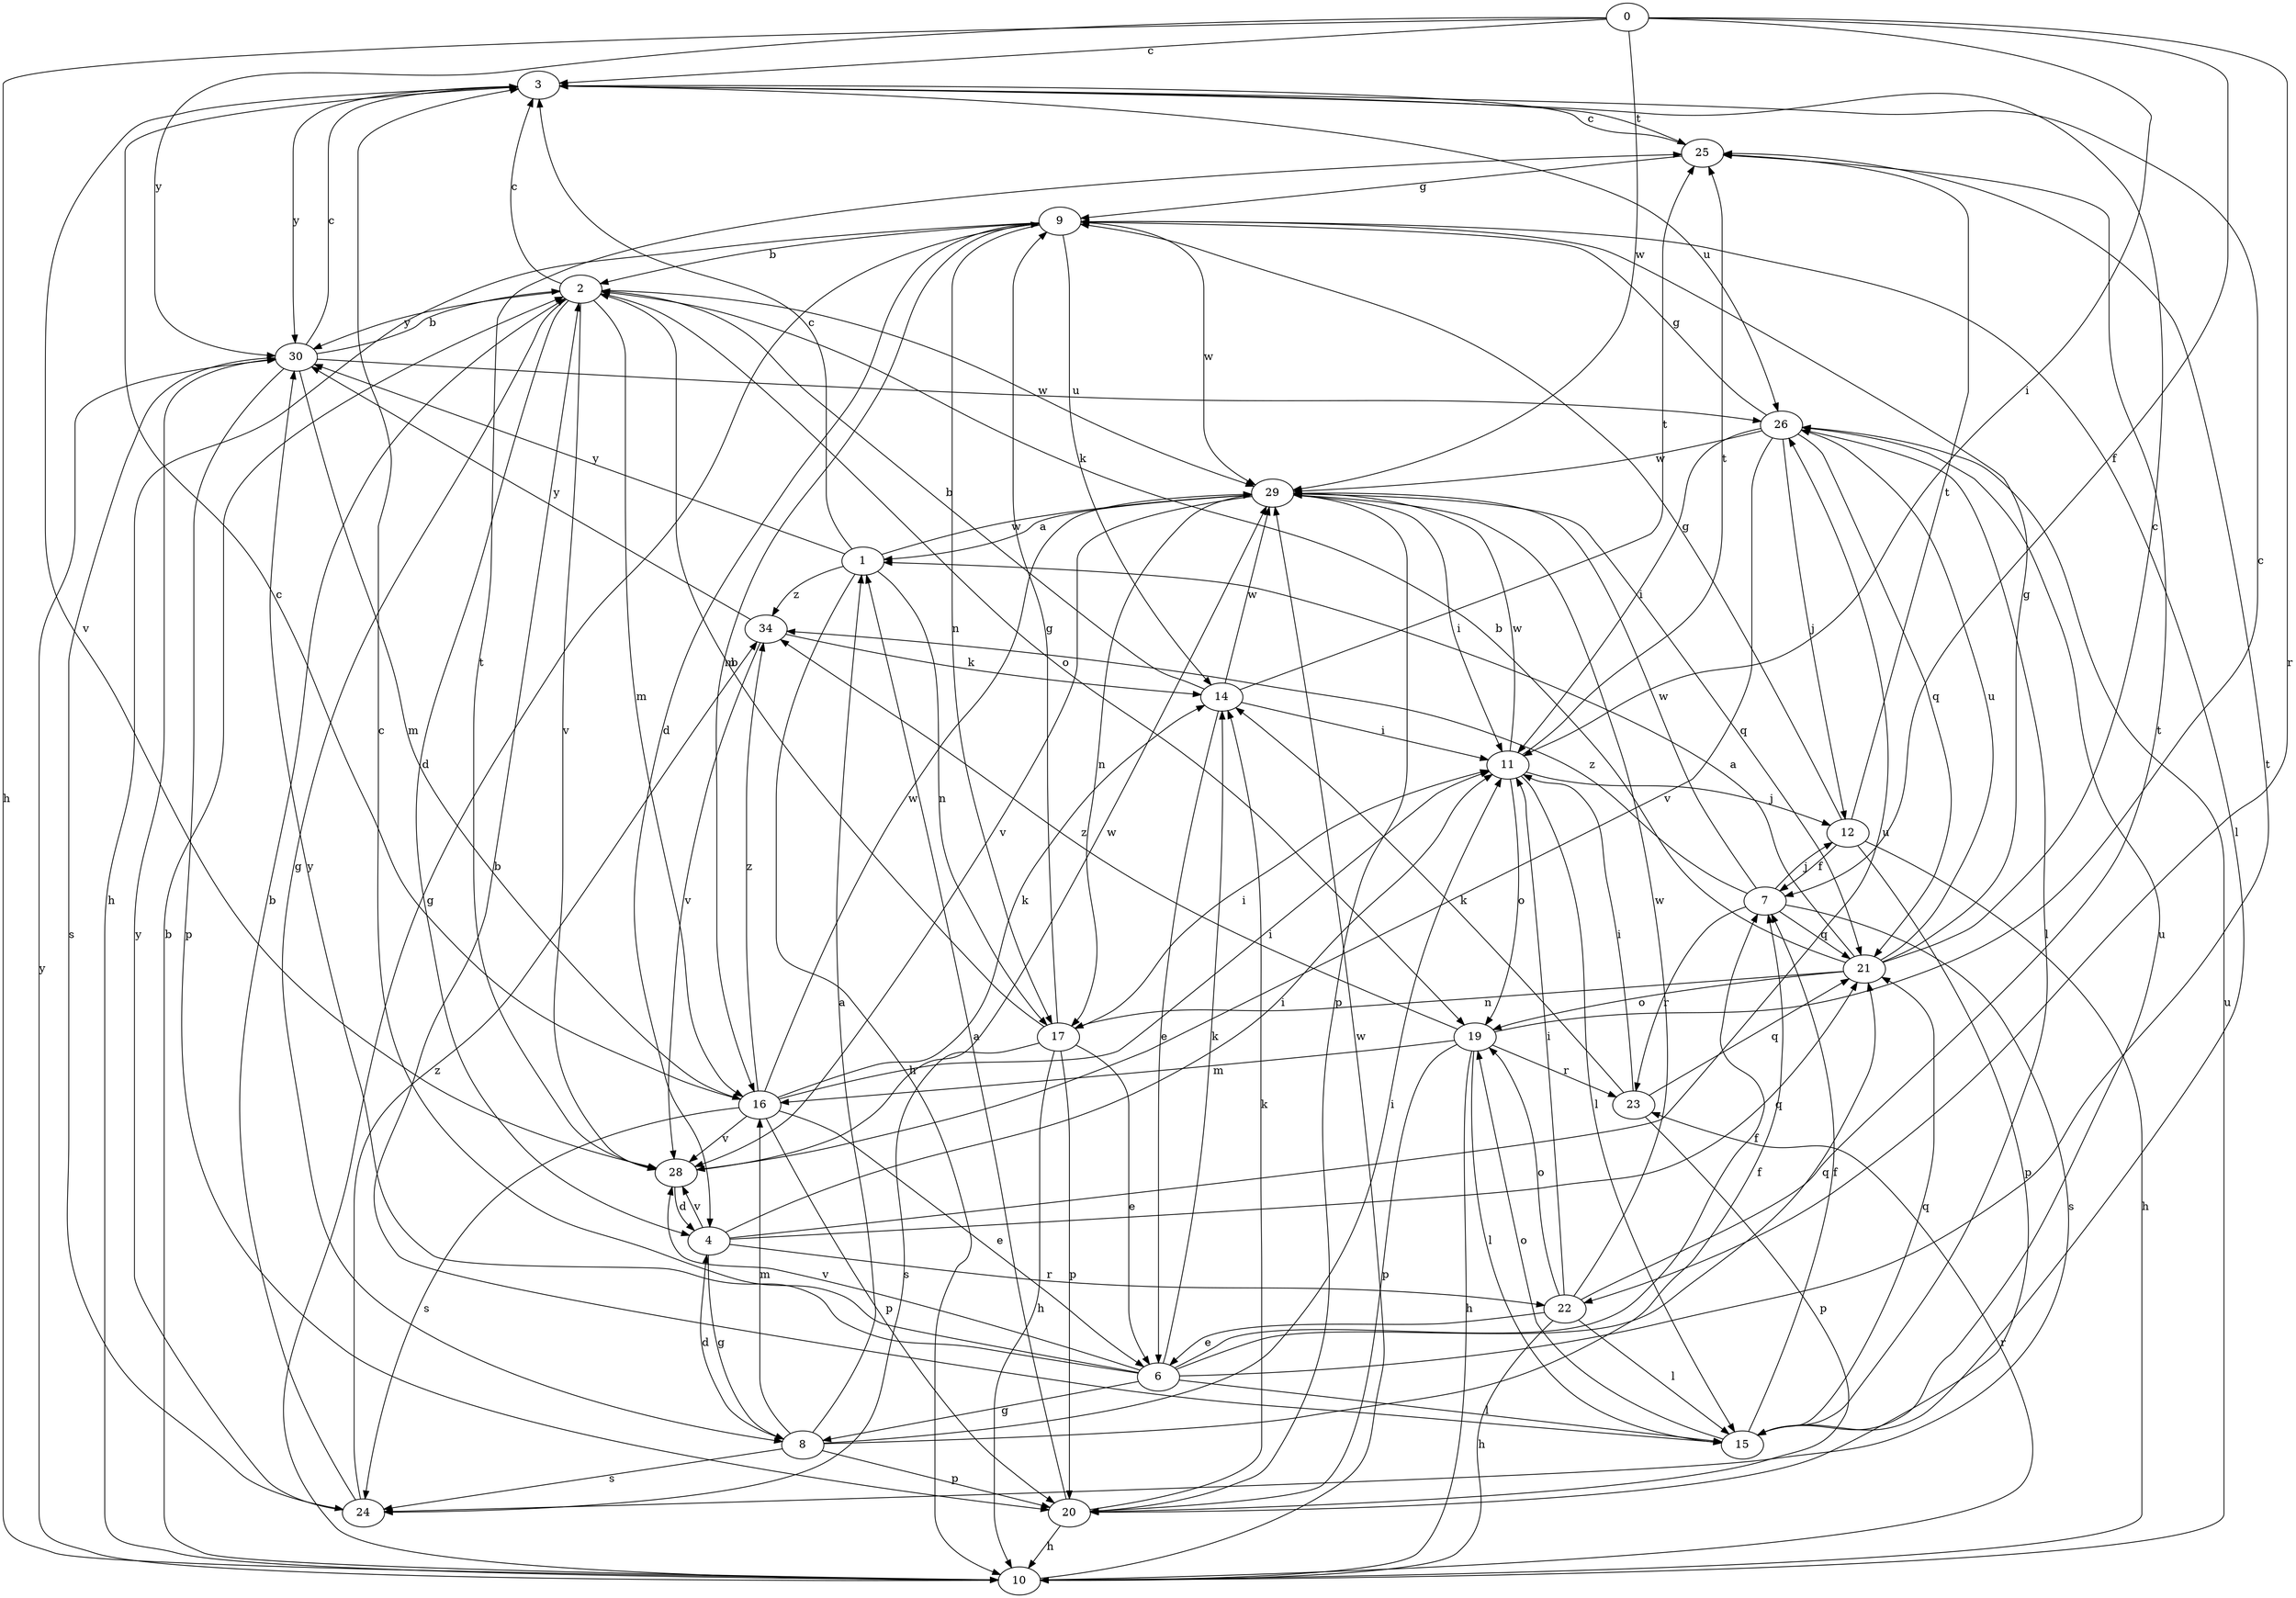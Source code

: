 strict digraph  {
0;
1;
2;
3;
4;
6;
7;
8;
9;
10;
11;
12;
14;
15;
16;
17;
19;
20;
21;
22;
23;
24;
25;
26;
28;
29;
30;
34;
0 -> 3  [label=c];
0 -> 7  [label=f];
0 -> 10  [label=h];
0 -> 11  [label=i];
0 -> 22  [label=r];
0 -> 29  [label=w];
0 -> 30  [label=y];
1 -> 3  [label=c];
1 -> 10  [label=h];
1 -> 17  [label=n];
1 -> 29  [label=w];
1 -> 30  [label=y];
1 -> 34  [label=z];
2 -> 3  [label=c];
2 -> 4  [label=d];
2 -> 8  [label=g];
2 -> 16  [label=m];
2 -> 19  [label=o];
2 -> 28  [label=v];
2 -> 29  [label=w];
2 -> 30  [label=y];
3 -> 25  [label=t];
3 -> 26  [label=u];
3 -> 28  [label=v];
3 -> 30  [label=y];
4 -> 8  [label=g];
4 -> 11  [label=i];
4 -> 21  [label=q];
4 -> 22  [label=r];
4 -> 26  [label=u];
4 -> 28  [label=v];
6 -> 3  [label=c];
6 -> 7  [label=f];
6 -> 8  [label=g];
6 -> 14  [label=k];
6 -> 15  [label=l];
6 -> 21  [label=q];
6 -> 25  [label=t];
6 -> 28  [label=v];
6 -> 30  [label=y];
7 -> 12  [label=j];
7 -> 21  [label=q];
7 -> 23  [label=r];
7 -> 24  [label=s];
7 -> 29  [label=w];
7 -> 34  [label=z];
8 -> 1  [label=a];
8 -> 4  [label=d];
8 -> 7  [label=f];
8 -> 11  [label=i];
8 -> 16  [label=m];
8 -> 20  [label=p];
8 -> 24  [label=s];
9 -> 2  [label=b];
9 -> 4  [label=d];
9 -> 10  [label=h];
9 -> 14  [label=k];
9 -> 15  [label=l];
9 -> 16  [label=m];
9 -> 17  [label=n];
9 -> 29  [label=w];
10 -> 2  [label=b];
10 -> 9  [label=g];
10 -> 23  [label=r];
10 -> 26  [label=u];
10 -> 29  [label=w];
10 -> 30  [label=y];
11 -> 12  [label=j];
11 -> 15  [label=l];
11 -> 19  [label=o];
11 -> 25  [label=t];
11 -> 29  [label=w];
12 -> 7  [label=f];
12 -> 9  [label=g];
12 -> 10  [label=h];
12 -> 20  [label=p];
12 -> 25  [label=t];
14 -> 2  [label=b];
14 -> 6  [label=e];
14 -> 11  [label=i];
14 -> 25  [label=t];
14 -> 29  [label=w];
15 -> 2  [label=b];
15 -> 7  [label=f];
15 -> 19  [label=o];
15 -> 21  [label=q];
15 -> 26  [label=u];
16 -> 3  [label=c];
16 -> 6  [label=e];
16 -> 11  [label=i];
16 -> 14  [label=k];
16 -> 20  [label=p];
16 -> 24  [label=s];
16 -> 28  [label=v];
16 -> 29  [label=w];
16 -> 34  [label=z];
17 -> 2  [label=b];
17 -> 6  [label=e];
17 -> 9  [label=g];
17 -> 10  [label=h];
17 -> 11  [label=i];
17 -> 20  [label=p];
17 -> 24  [label=s];
19 -> 3  [label=c];
19 -> 10  [label=h];
19 -> 15  [label=l];
19 -> 16  [label=m];
19 -> 20  [label=p];
19 -> 23  [label=r];
19 -> 34  [label=z];
20 -> 1  [label=a];
20 -> 10  [label=h];
20 -> 14  [label=k];
21 -> 1  [label=a];
21 -> 2  [label=b];
21 -> 3  [label=c];
21 -> 9  [label=g];
21 -> 17  [label=n];
21 -> 19  [label=o];
21 -> 26  [label=u];
22 -> 6  [label=e];
22 -> 10  [label=h];
22 -> 11  [label=i];
22 -> 15  [label=l];
22 -> 19  [label=o];
22 -> 25  [label=t];
22 -> 29  [label=w];
23 -> 11  [label=i];
23 -> 14  [label=k];
23 -> 20  [label=p];
23 -> 21  [label=q];
24 -> 2  [label=b];
24 -> 30  [label=y];
24 -> 34  [label=z];
25 -> 3  [label=c];
25 -> 9  [label=g];
26 -> 9  [label=g];
26 -> 11  [label=i];
26 -> 12  [label=j];
26 -> 15  [label=l];
26 -> 21  [label=q];
26 -> 28  [label=v];
26 -> 29  [label=w];
28 -> 4  [label=d];
28 -> 25  [label=t];
28 -> 29  [label=w];
29 -> 1  [label=a];
29 -> 11  [label=i];
29 -> 17  [label=n];
29 -> 20  [label=p];
29 -> 21  [label=q];
29 -> 28  [label=v];
30 -> 2  [label=b];
30 -> 3  [label=c];
30 -> 16  [label=m];
30 -> 20  [label=p];
30 -> 24  [label=s];
30 -> 26  [label=u];
34 -> 14  [label=k];
34 -> 28  [label=v];
34 -> 30  [label=y];
}
